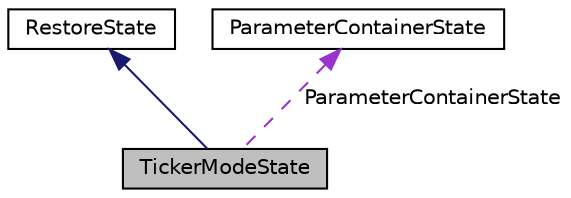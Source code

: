 digraph "TickerModeState"
{
 // LATEX_PDF_SIZE
  edge [fontname="Helvetica",fontsize="10",labelfontname="Helvetica",labelfontsize="10"];
  node [fontname="Helvetica",fontsize="10",shape=record];
  Node1 [label="TickerModeState",height=0.2,width=0.4,color="black", fillcolor="grey75", style="filled", fontcolor="black",tooltip=" "];
  Node2 -> Node1 [dir="back",color="midnightblue",fontsize="10",style="solid",fontname="Helvetica"];
  Node2 [label="RestoreState",height=0.2,width=0.4,color="black", fillcolor="white", style="filled",URL="$class_restore_state.html",tooltip=" "];
  Node3 -> Node1 [dir="back",color="darkorchid3",fontsize="10",style="dashed",label=" ParameterContainerState" ,fontname="Helvetica"];
  Node3 [label="ParameterContainerState",height=0.2,width=0.4,color="black", fillcolor="white", style="filled",URL="$class_parameter_container_state.html",tooltip=" "];
}

